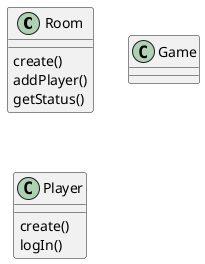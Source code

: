 @startuml game

class Room
class Game
class Player

Room : create()
Room : addPlayer()
Room : getStatus()

Player : create()
Player : logIn()

@enduml